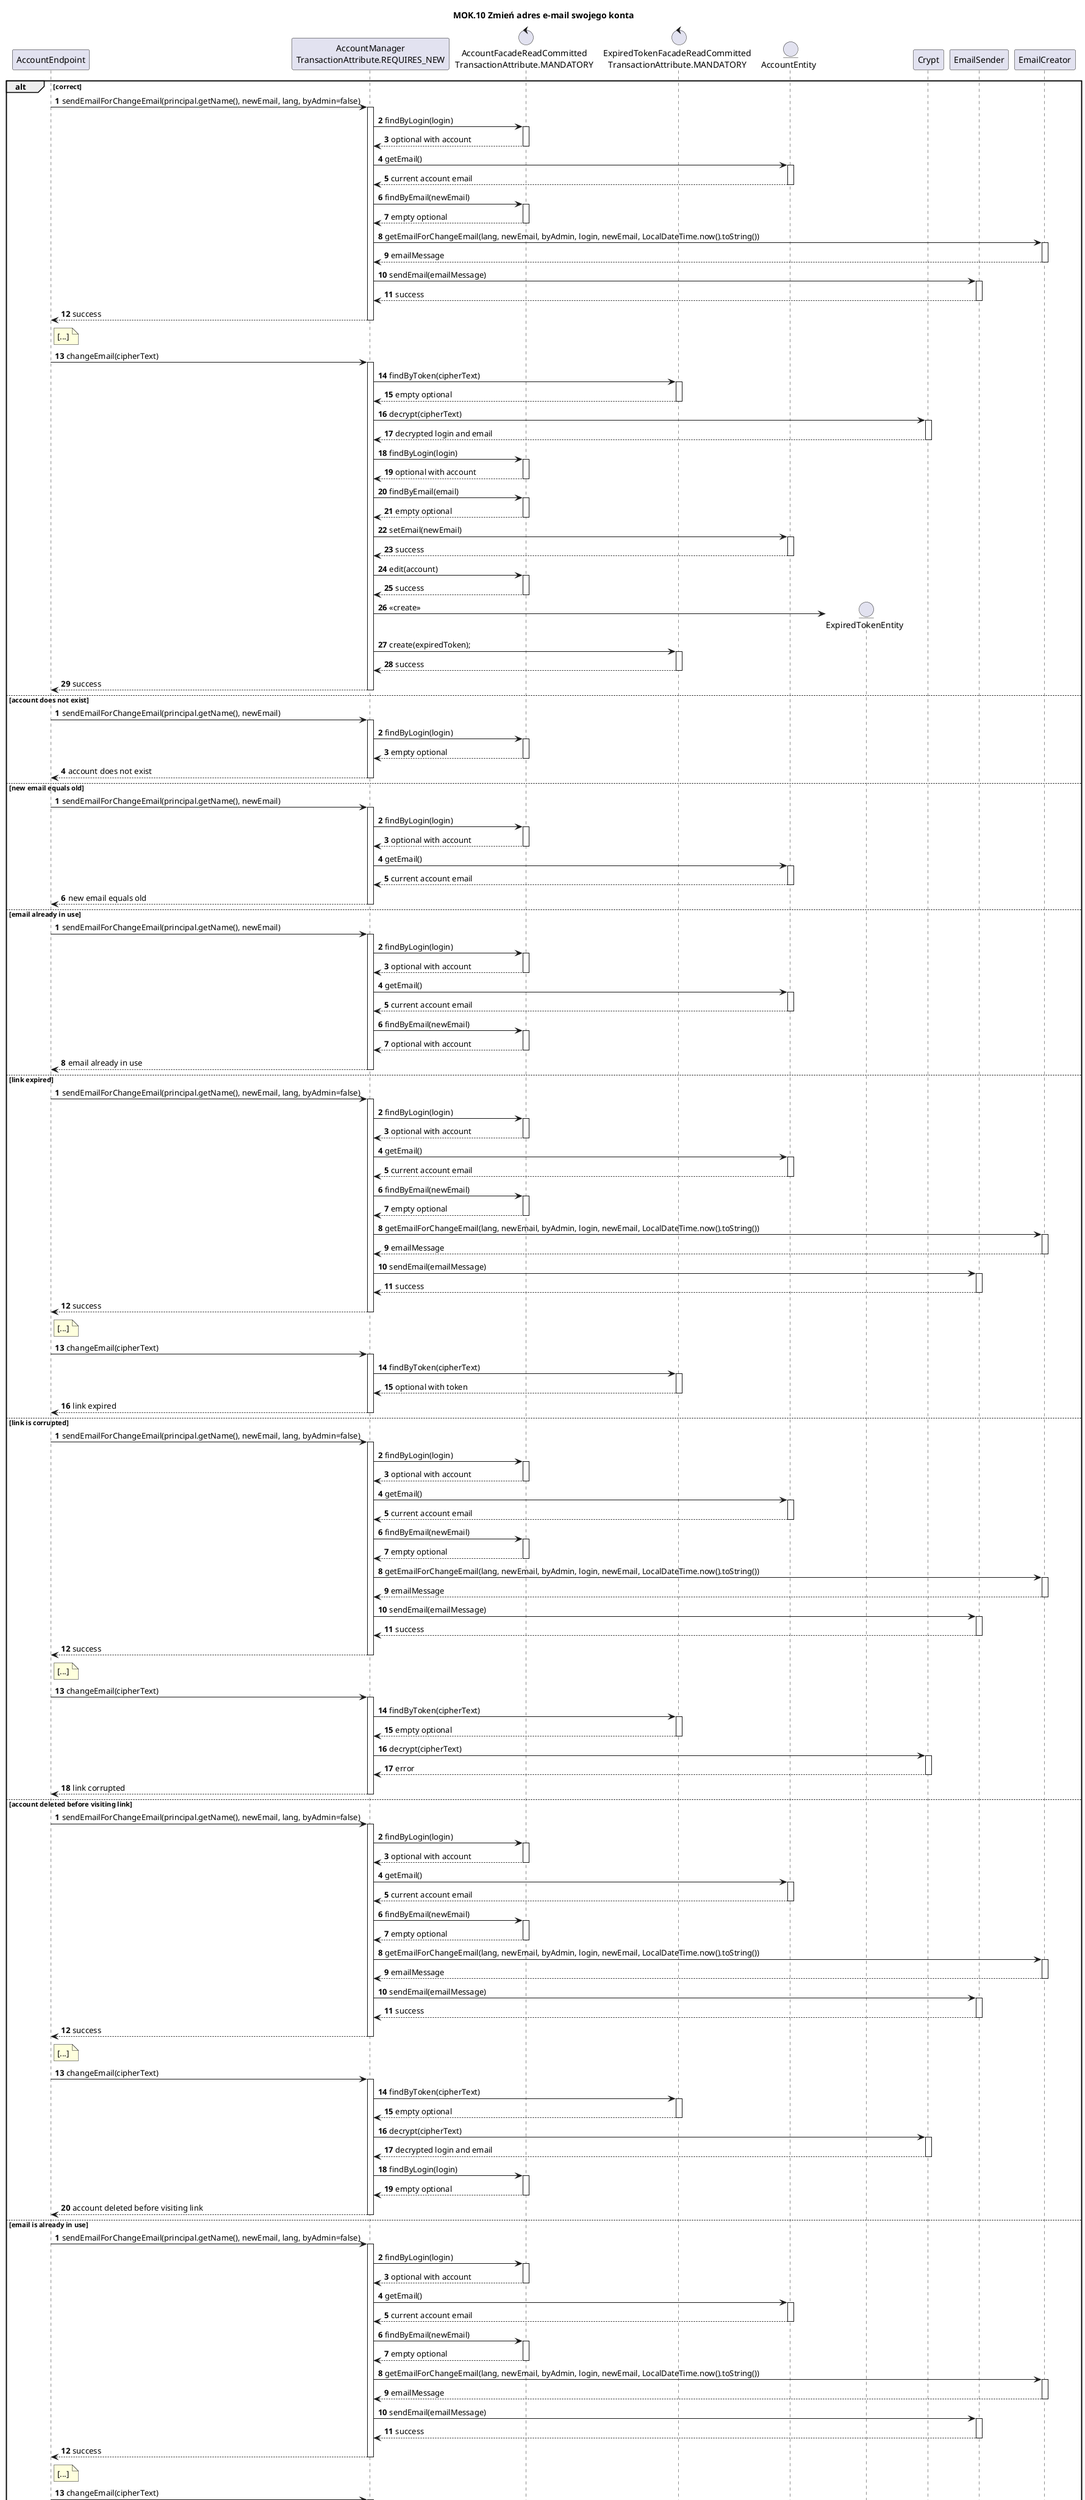 @startuml
title
MOK.10 Zmień adres e-mail swojego konta
end title

autoactivate on
participant AccountEndpoint
participant "AccountManager\nTransactionAttribute.REQUIRES_NEW" as AccountManager
control "AccountFacadeReadCommitted\nTransactionAttribute.MANDATORY" as AccountFacadeReadCommitted
control "ExpiredTokenFacadeReadCommitted\nTransactionAttribute.MANDATORY" as ExpiredTokenFacadeReadCommitted
entity AccountEntity
entity ExpiredTokenEntity
participant Crypt
participant EmailSender

alt correct
autonumber

            AccountEndpoint -> AccountManager: sendEmailForChangeEmail(principal.getName(), newEmail, lang, byAdmin=false)
                
                    AccountManager -> AccountFacadeReadCommitted: findByLogin(login)
                    return optional with account
                    AccountManager -> AccountEntity: getEmail()
                    return current account email
                    AccountManager -> AccountFacadeReadCommitted: findByEmail(newEmail)
                    return empty optional
                    AccountManager -> EmailCreator: getEmailForChangeEmail(lang, newEmail, byAdmin, login, newEmail, LocalDateTime.now().toString())
                    return emailMessage
                    AccountManager -> EmailSender: sendEmail(emailMessage)
                    return success
               
            return success
    note right of AccountEndpoint
    [...]
    end note

                AccountEndpoint -> AccountManager: changeEmail(cipherText)
                    
                        AccountManager -> ExpiredTokenFacadeReadCommitted: findByToken(cipherText)
                        return empty optional
                        AccountManager -> Crypt: decrypt(cipherText)
                        return decrypted login and email
                        AccountManager -> AccountFacadeReadCommitted: findByLogin(login)
                        return optional with account
                        AccountManager -> AccountFacadeReadCommitted: findByEmail(email)
                        return empty optional
                        AccountManager -> AccountEntity: setEmail(newEmail)
                        return success
                        AccountManager -> AccountFacadeReadCommitted: edit(account)
                        return success
                        AccountManager -> ExpiredTokenEntity **: <<create>>

                        AccountManager -> ExpiredTokenFacadeReadCommitted: create(expiredToken);
                        return success
             
                return success

else account does not exist
autonumber

            AccountEndpoint -> AccountManager: sendEmailForChangeEmail(principal.getName(), newEmail)
                
                    AccountManager -> AccountFacadeReadCommitted: findByLogin(login)
                    return empty optional
         
            return account does not exist
 
else new email equals old
autonumber

            AccountEndpoint -> AccountManager: sendEmailForChangeEmail(principal.getName(), newEmail)
                
                    AccountManager -> AccountFacadeReadCommitted: findByLogin(login)
                    return optional with account
                    AccountManager -> AccountEntity: getEmail()
                    return current account email
           
            return new email equals old
 
else email already in use
autonumber

                AccountEndpoint -> AccountManager: sendEmailForChangeEmail(principal.getName(), newEmail)
                    
                        AccountManager -> AccountFacadeReadCommitted: findByLogin(login)
                        return optional with account
                        AccountManager -> AccountEntity: getEmail()
                        return current account email
                        AccountManager -> AccountFacadeReadCommitted: findByEmail(newEmail)
                        return optional with account
                  
                return email already in use
 
else link expired
autonumber

            AccountEndpoint -> AccountManager: sendEmailForChangeEmail(principal.getName(), newEmail, lang, byAdmin=false)
                
                    AccountManager -> AccountFacadeReadCommitted: findByLogin(login)
                    return optional with account
                    AccountManager -> AccountEntity: getEmail()
                    return current account email
                    AccountManager -> AccountFacadeReadCommitted: findByEmail(newEmail)
                    return empty optional
                    AccountManager -> EmailCreator: getEmailForChangeEmail(lang, newEmail, byAdmin, login, newEmail, LocalDateTime.now().toString())
                    return emailMessage
                    AccountManager -> EmailSender: sendEmail(emailMessage)
                    return success
            
            return success
    note right of AccountEndpoint
    [...]
    end note

                AccountEndpoint -> AccountManager: changeEmail(cipherText)
                    
                        AccountManager -> ExpiredTokenFacadeReadCommitted: findByToken(cipherText)
                        return optional with token
                   
                return link expired

else link is corrupted
autonumber

            AccountEndpoint -> AccountManager: sendEmailForChangeEmail(principal.getName(), newEmail, lang, byAdmin=false)
                
                    AccountManager -> AccountFacadeReadCommitted: findByLogin(login)
                    return optional with account
                    AccountManager -> AccountEntity: getEmail()
                    return current account email
                    AccountManager -> AccountFacadeReadCommitted: findByEmail(newEmail)
                    return empty optional
                    AccountManager -> EmailCreator: getEmailForChangeEmail(lang, newEmail, byAdmin, login, newEmail, LocalDateTime.now().toString())
                    return emailMessage
                    AccountManager -> EmailSender: sendEmail(emailMessage)
                    return success
               
            return success
    note right of AccountEndpoint
    [...]
    end note

                AccountEndpoint -> AccountManager: changeEmail(cipherText)
                    
                        AccountManager -> ExpiredTokenFacadeReadCommitted: findByToken(cipherText)
                        return empty optional
                        AccountManager -> Crypt: decrypt(cipherText)
                        return error
                  
                return link corrupted

else account deleted before visiting link
autonumber

            AccountEndpoint -> AccountManager: sendEmailForChangeEmail(principal.getName(), newEmail, lang, byAdmin=false)
                
                    AccountManager -> AccountFacadeReadCommitted: findByLogin(login)
                    return optional with account
                    AccountManager -> AccountEntity: getEmail()
                    return current account email
                    AccountManager -> AccountFacadeReadCommitted: findByEmail(newEmail)
                    return empty optional
                    AccountManager -> EmailCreator: getEmailForChangeEmail(lang, newEmail, byAdmin, login, newEmail, LocalDateTime.now().toString())
                    return emailMessage
                    AccountManager -> EmailSender: sendEmail(emailMessage)
                    return success
               
            return success
    note right of AccountEndpoint
    [...]
    end note

                AccountEndpoint -> AccountManager: changeEmail(cipherText)
                    
                        AccountManager -> ExpiredTokenFacadeReadCommitted: findByToken(cipherText)
                        return empty optional
                        AccountManager -> Crypt: decrypt(cipherText)
                        return decrypted login and email
                        AccountManager -> AccountFacadeReadCommitted: findByLogin(login)
                        return empty optional
             
                return account deleted before visiting link

else email is already in use
autonumber
    

            AccountEndpoint -> AccountManager: sendEmailForChangeEmail(principal.getName(), newEmail, lang, byAdmin=false)
                
                    AccountManager -> AccountFacadeReadCommitted: findByLogin(login)
                    return optional with account
                    AccountManager -> AccountEntity: getEmail()
                    return current account email
                    AccountManager -> AccountFacadeReadCommitted: findByEmail(newEmail)
                    return empty optional
                    AccountManager -> EmailCreator: getEmailForChangeEmail(lang, newEmail, byAdmin, login, newEmail, LocalDateTime.now().toString())
                    return emailMessage
                    AccountManager -> EmailSender: sendEmail(emailMessage)
                    return success
           
            return success
    note right of AccountEndpoint
    [...]
    end note

                AccountEndpoint -> AccountManager: changeEmail(cipherText)
                    
                        AccountManager -> ExpiredTokenFacadeReadCommitted: findByToken(cipherText)
                        return empty optional
                        AccountManager -> Crypt: decrypt(cipherText)
                        return decrypted login and email
                        AccountManager -> AccountFacadeReadCommitted: findByLogin(login)
                        return optional with account
                        AccountManager -> AccountFacadeReadCommitted: findByEmail(email)
                        return optional with account
                
                return email is already in use

end
@enduml
